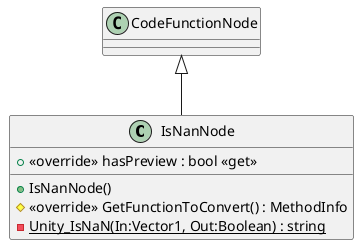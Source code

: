 @startuml
class IsNanNode {
    + IsNanNode()
    + <<override>> hasPreview : bool <<get>>
    # <<override>> GetFunctionToConvert() : MethodInfo
    {static} - Unity_IsNaN(In:Vector1, Out:Boolean) : string
}
CodeFunctionNode <|-- IsNanNode
@enduml
